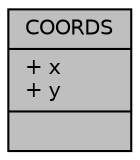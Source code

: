 digraph "COORDS"
{
  edge [fontname="Helvetica",fontsize="10",labelfontname="Helvetica",labelfontsize="10"];
  node [fontname="Helvetica",fontsize="10",shape=record];
  Node1 [label="{COORDS\n|+ x\l+ y\l|}",height=0.2,width=0.4,color="black", fillcolor="grey75", style="filled", fontcolor="black"];
}
